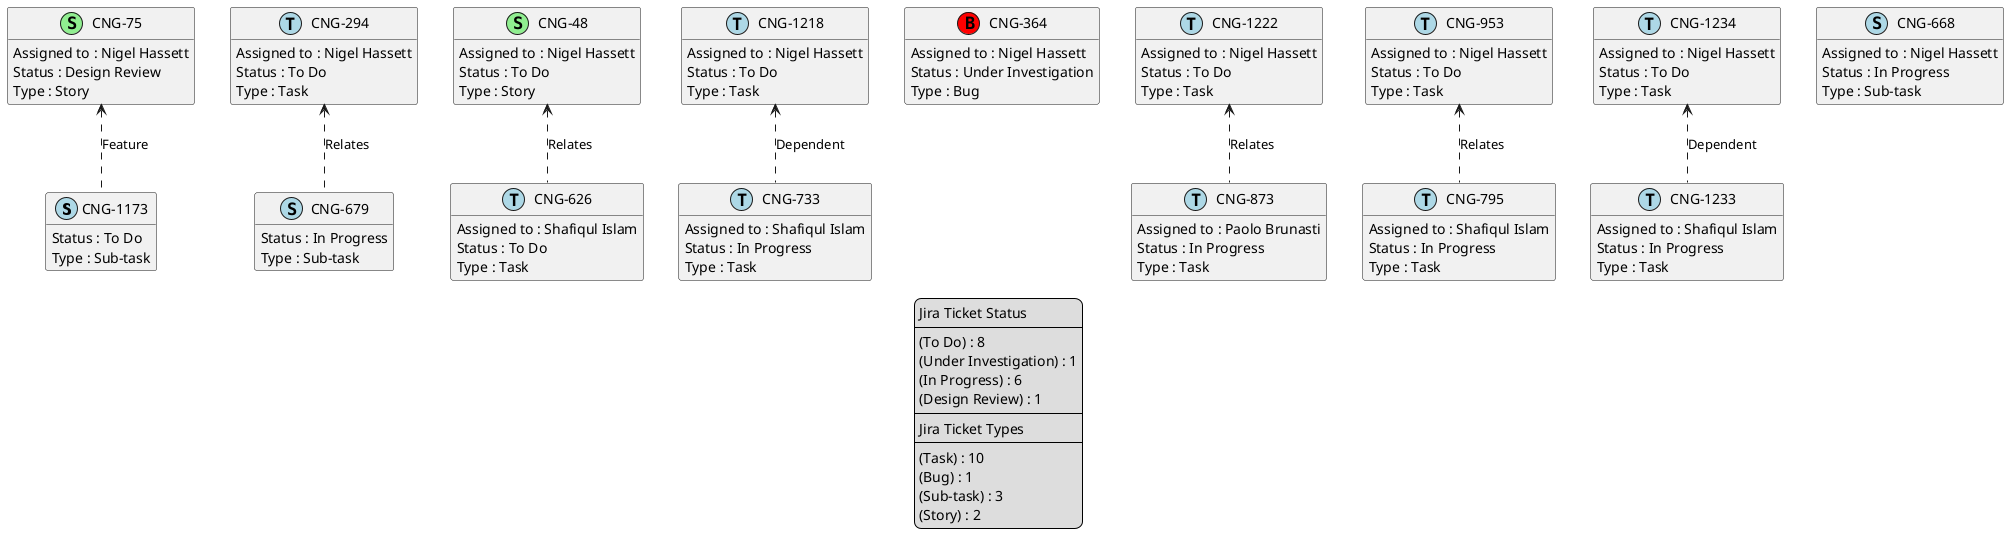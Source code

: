 @startuml
'https://plantuml.com/class-diagram

' GENERATE CLASS DIAGRAM ===========
' Generated at    : Wed Apr 17 17:35:20 CEST 2024

hide empty members

legend
Jira Ticket Status
----
(To Do) : 8
(Under Investigation) : 1
(In Progress) : 6
(Design Review) : 1
----
Jira Ticket Types
----
(Task) : 10
(Bug) : 1
(Sub-task) : 3
(Story) : 2
end legend


' Tickets =======
class "CNG-1173" << (S,lightblue) >> {
  Status : To Do
  Type : Sub-task
}

class "CNG-294" << (T,lightblue) >> {
  Assigned to : Nigel Hassett
  Status : To Do
  Type : Task
}

class "CNG-75" << (S,lightgreen) >> {
  Assigned to : Nigel Hassett
  Status : Design Review
  Type : Story
}

class "CNG-626" << (T,lightblue) >> {
  Assigned to : Shafiqul Islam
  Status : To Do
  Type : Task
}

class "CNG-48" << (S,lightgreen) >> {
  Assigned to : Nigel Hassett
  Status : To Do
  Type : Story
}

class "CNG-1218" << (T,lightblue) >> {
  Assigned to : Nigel Hassett
  Status : To Do
  Type : Task
}

class "CNG-364" << (B,red) >> {
  Assigned to : Nigel Hassett
  Status : Under Investigation
  Type : Bug
}

class "CNG-873" << (T,lightblue) >> {
  Assigned to : Paolo Brunasti
  Status : In Progress
  Type : Task
}

class "CNG-795" << (T,lightblue) >> {
  Assigned to : Shafiqul Islam
  Status : In Progress
  Type : Task
}

class "CNG-1222" << (T,lightblue) >> {
  Assigned to : Nigel Hassett
  Status : To Do
  Type : Task
}

class "CNG-1233" << (T,lightblue) >> {
  Assigned to : Shafiqul Islam
  Status : In Progress
  Type : Task
}

class "CNG-1234" << (T,lightblue) >> {
  Assigned to : Nigel Hassett
  Status : To Do
  Type : Task
}

class "CNG-668" << (S,lightblue) >> {
  Assigned to : Nigel Hassett
  Status : In Progress
  Type : Sub-task
}

class "CNG-679" << (S,lightblue) >> {
  Status : In Progress
  Type : Sub-task
}

class "CNG-733" << (T,lightblue) >> {
  Assigned to : Shafiqul Islam
  Status : In Progress
  Type : Task
}

class "CNG-953" << (T,lightblue) >> {
  Assigned to : Nigel Hassett
  Status : To Do
  Type : Task
}



' Links =======
"CNG-1218" <.. "CNG-733" : Dependent
"CNG-953" <.. "CNG-795" : Relates
"CNG-48" <.. "CNG-626" : Relates
"CNG-75" <.. "CNG-1173" : Feature
"CNG-1222" <.. "CNG-873" : Relates
"CNG-294" <.. "CNG-679" : Relates
"CNG-1234" <.. "CNG-1233" : Dependent


@enduml
